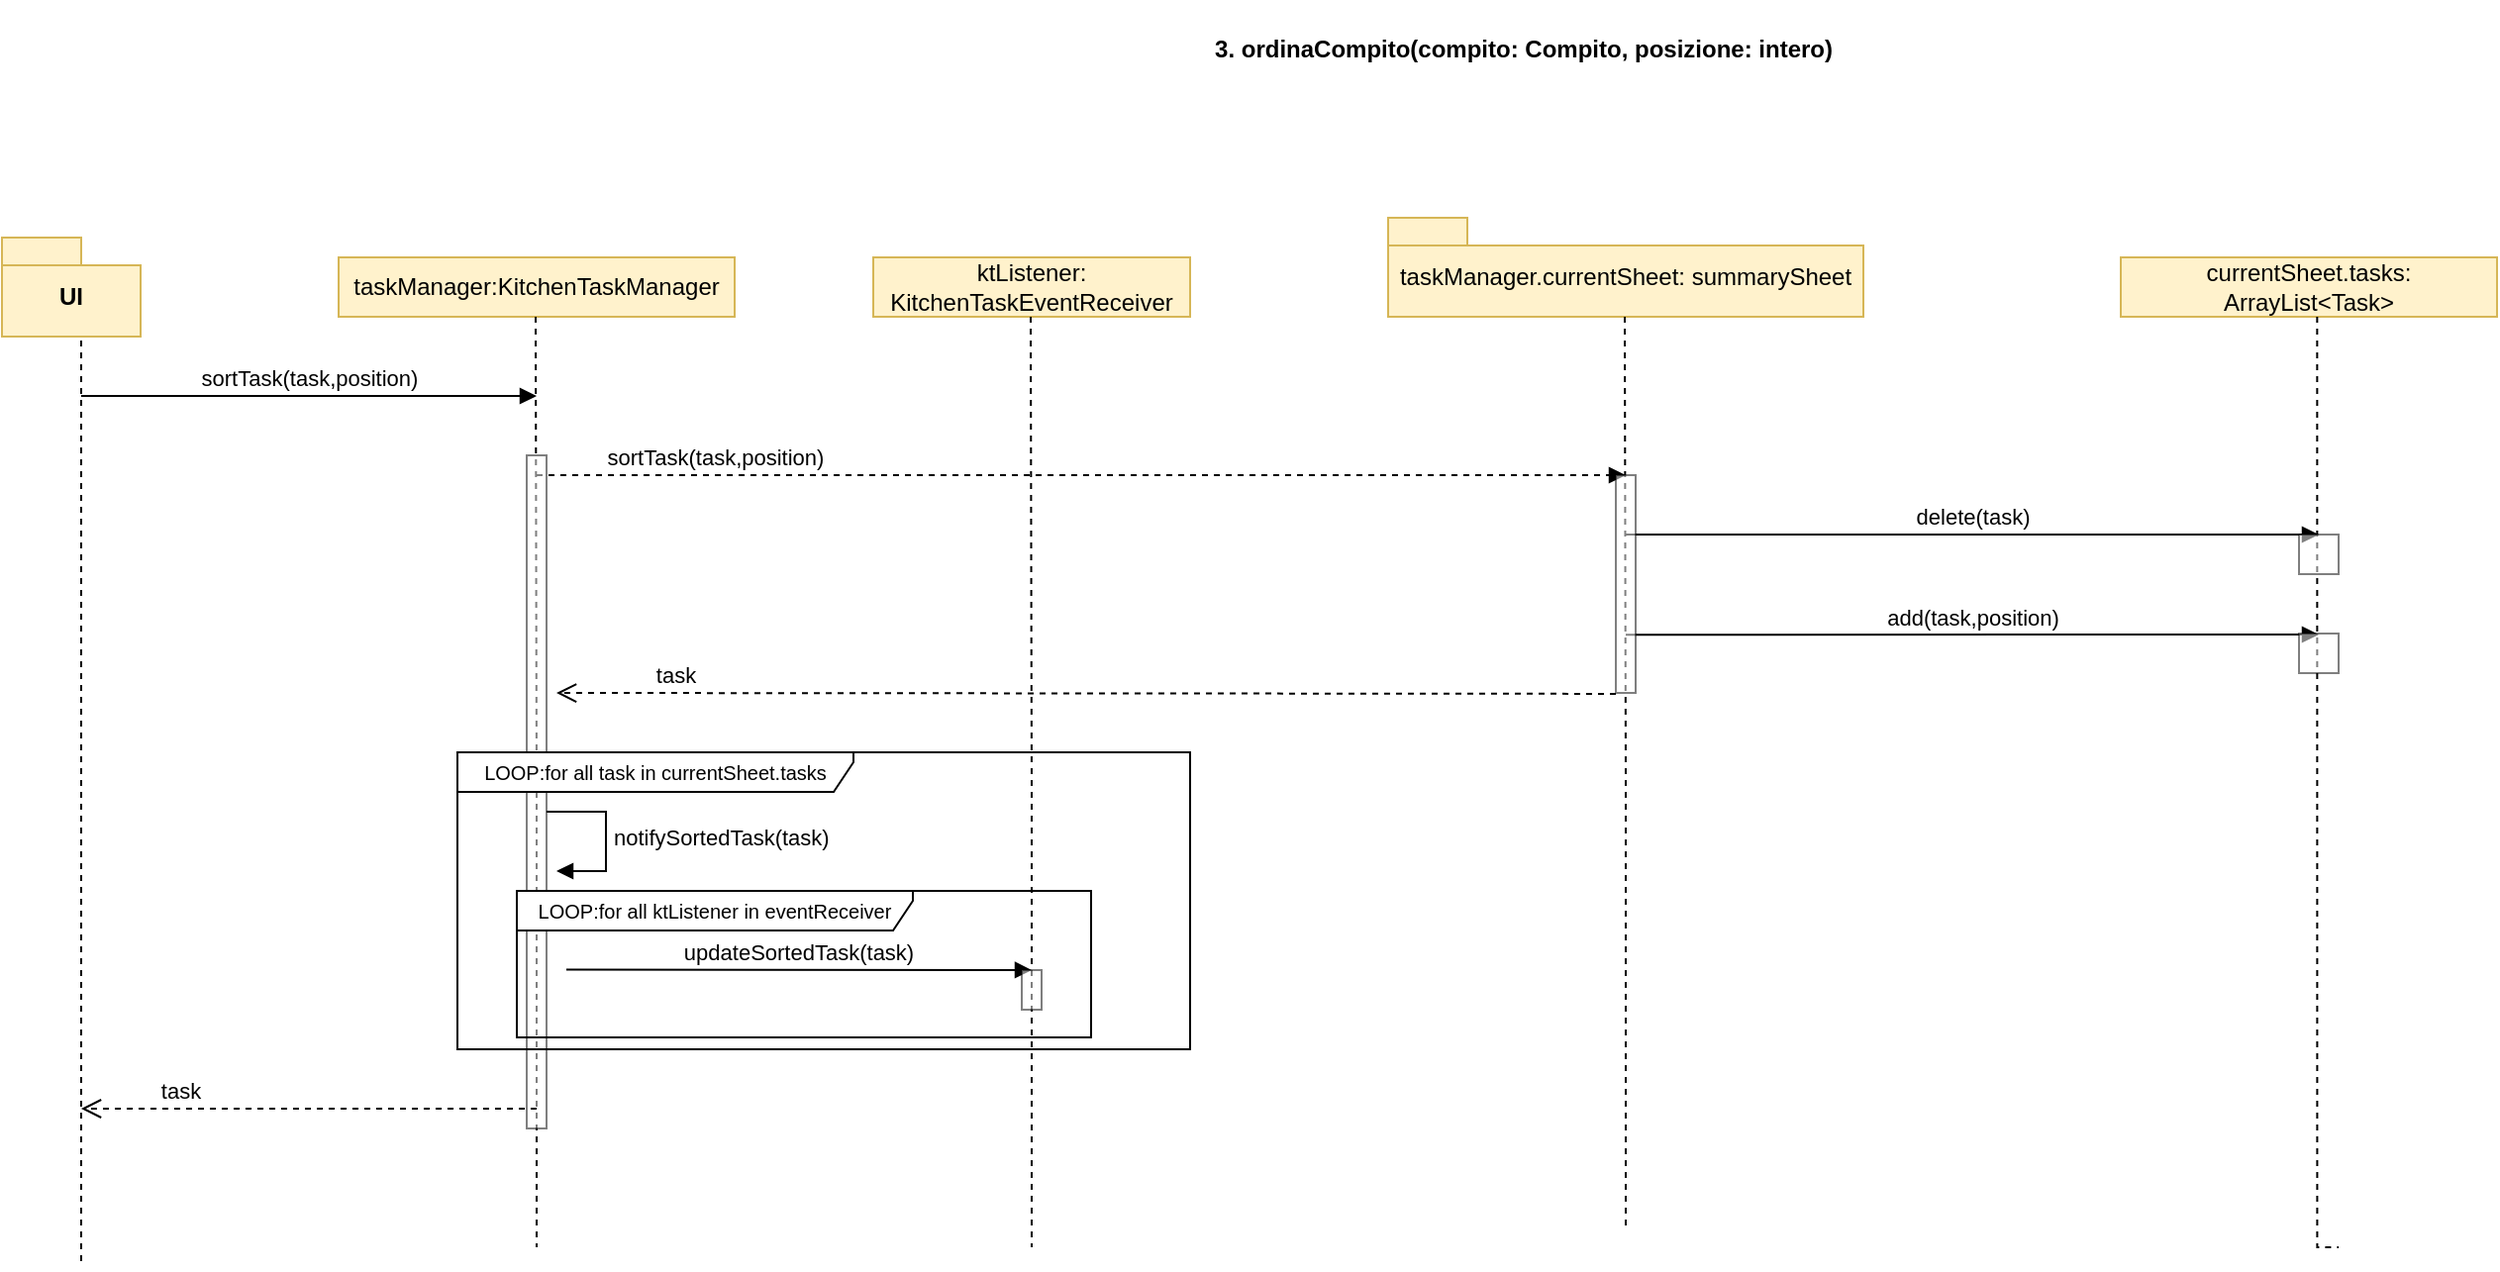 <mxfile version="21.2.8" type="device">
  <diagram name="Pagina-1" id="S3Q1Gy8qA0tS_LiOGpfk">
    <mxGraphModel dx="-378" dy="606" grid="1" gridSize="10" guides="1" tooltips="1" connect="1" arrows="1" fold="1" page="1" pageScale="1" pageWidth="827" pageHeight="1169" math="0" shadow="0">
      <root>
        <mxCell id="0" />
        <mxCell id="1" parent="0" />
        <mxCell id="2qtwXABzeK6dRbzKogii-1" style="edgeStyle=orthogonalEdgeStyle;rounded=0;orthogonalLoop=1;jettySize=auto;html=1;exitX=0.5;exitY=1;exitDx=0;exitDy=0;endArrow=none;endFill=0;dashed=1;exitPerimeter=0;" parent="1" edge="1">
          <mxGeometry relative="1" as="geometry">
            <mxPoint x="2080" y="810" as="targetPoint" />
            <mxPoint x="2080" y="336" as="sourcePoint" />
          </mxGeometry>
        </mxCell>
        <mxCell id="2qtwXABzeK6dRbzKogii-2" value="UI" style="shape=folder;fontStyle=1;spacingTop=10;tabWidth=40;tabHeight=14;tabPosition=left;html=1;whiteSpace=wrap;fillColor=#fff2cc;strokeColor=#d6b656;" parent="1" vertex="1">
          <mxGeometry x="2040" y="290" width="70" height="50" as="geometry" />
        </mxCell>
        <mxCell id="2qtwXABzeK6dRbzKogii-3" value="&lt;p style=&quot;text-indent: -18pt; font-size: 11px;&quot; class=&quot;MsoListParagraph&quot;&gt;&lt;br&gt;&lt;/p&gt;" style="text;html=1;align=center;verticalAlign=middle;resizable=0;points=[];autosize=1;strokeColor=none;fillColor=none;" parent="1" vertex="1">
          <mxGeometry x="2845" y="205" width="20" height="50" as="geometry" />
        </mxCell>
        <mxCell id="2qtwXABzeK6dRbzKogii-4" value="&lt;span style=&quot;font-weight: normal;&quot;&gt;taskManager.currentSheet: summarySheet&lt;/span&gt;" style="shape=folder;fontStyle=1;spacingTop=10;tabWidth=40;tabHeight=14;tabPosition=left;html=1;whiteSpace=wrap;fillColor=#fff2cc;strokeColor=#d6b656;" parent="1" vertex="1">
          <mxGeometry x="2740" y="280" width="240" height="50" as="geometry" />
        </mxCell>
        <mxCell id="2qtwXABzeK6dRbzKogii-5" value="taskManager:KitchenTaskManager" style="html=1;whiteSpace=wrap;fillColor=#fff2cc;strokeColor=#d6b656;" parent="1" vertex="1">
          <mxGeometry x="2210" y="300" width="200" height="30" as="geometry" />
        </mxCell>
        <mxCell id="2qtwXABzeK6dRbzKogii-6" value="ktListener: KitchenTaskEventReceiver" style="html=1;whiteSpace=wrap;fillColor=#fff2cc;strokeColor=#d6b656;" parent="1" vertex="1">
          <mxGeometry x="2480" y="300" width="160" height="30" as="geometry" />
        </mxCell>
        <mxCell id="2qtwXABzeK6dRbzKogii-7" style="edgeStyle=orthogonalEdgeStyle;rounded=0;orthogonalLoop=1;jettySize=auto;html=1;exitX=0.5;exitY=1;exitDx=0;exitDy=0;endArrow=none;endFill=0;dashed=1;exitPerimeter=0;" parent="1" edge="1">
          <mxGeometry relative="1" as="geometry">
            <mxPoint x="2310" y="800" as="targetPoint" />
            <mxPoint x="2309.5" y="330" as="sourcePoint" />
          </mxGeometry>
        </mxCell>
        <mxCell id="2qtwXABzeK6dRbzKogii-8" style="edgeStyle=orthogonalEdgeStyle;rounded=0;orthogonalLoop=1;jettySize=auto;html=1;exitX=0.5;exitY=1;exitDx=0;exitDy=0;endArrow=none;endFill=0;dashed=1;exitPerimeter=0;" parent="1" edge="1">
          <mxGeometry relative="1" as="geometry">
            <mxPoint x="2560" y="800" as="targetPoint" />
            <mxPoint x="2559.5" y="330" as="sourcePoint" />
          </mxGeometry>
        </mxCell>
        <mxCell id="2qtwXABzeK6dRbzKogii-9" style="edgeStyle=orthogonalEdgeStyle;rounded=0;orthogonalLoop=1;jettySize=auto;html=1;exitX=0.5;exitY=1;exitDx=0;exitDy=0;endArrow=none;endFill=0;dashed=1;exitPerimeter=0;" parent="1" edge="1">
          <mxGeometry relative="1" as="geometry">
            <mxPoint x="2860" y="790" as="targetPoint" />
            <mxPoint x="2859.5" y="330" as="sourcePoint" />
          </mxGeometry>
        </mxCell>
        <mxCell id="2qtwXABzeK6dRbzKogii-10" value="sortTask(task,position)" style="html=1;verticalAlign=bottom;endArrow=block;edgeStyle=elbowEdgeStyle;elbow=vertical;curved=0;rounded=0;" parent="1" edge="1">
          <mxGeometry width="80" relative="1" as="geometry">
            <mxPoint x="2080" y="370" as="sourcePoint" />
            <mxPoint x="2310" y="370" as="targetPoint" />
          </mxGeometry>
        </mxCell>
        <mxCell id="2qtwXABzeK6dRbzKogii-11" value="sortTask(task,position)" style="html=1;verticalAlign=bottom;endArrow=block;edgeStyle=elbowEdgeStyle;elbow=vertical;curved=0;rounded=0;dashed=1;" parent="1" edge="1">
          <mxGeometry x="-0.672" width="80" relative="1" as="geometry">
            <mxPoint x="2310" y="410.06" as="sourcePoint" />
            <mxPoint x="2860" y="410" as="targetPoint" />
            <mxPoint as="offset" />
          </mxGeometry>
        </mxCell>
        <mxCell id="2qtwXABzeK6dRbzKogii-23" value="" style="html=1;points=[];perimeter=orthogonalPerimeter;outlineConnect=0;targetShapes=umlLifeline;portConstraint=eastwest;newEdgeStyle={&quot;edgeStyle&quot;:&quot;elbowEdgeStyle&quot;,&quot;elbow&quot;:&quot;vertical&quot;,&quot;curved&quot;:0,&quot;rounded&quot;:0};shadow=0;imageAspect=1;fillOpacity=50;strokeOpacity=50;" parent="1" vertex="1">
          <mxGeometry x="2305" y="400" width="10" height="340" as="geometry" />
        </mxCell>
        <mxCell id="2qtwXABzeK6dRbzKogii-28" value="updateSortedTask(task)" style="html=1;verticalAlign=bottom;endArrow=block;edgeStyle=elbowEdgeStyle;elbow=vertical;curved=0;rounded=0;" parent="1" edge="1">
          <mxGeometry width="80" relative="1" as="geometry">
            <mxPoint x="2325" y="659.76" as="sourcePoint" />
            <mxPoint x="2560" y="660" as="targetPoint" />
          </mxGeometry>
        </mxCell>
        <mxCell id="2qtwXABzeK6dRbzKogii-29" value="&lt;font style=&quot;font-size: 10px;&quot;&gt;LOOP:for all ktListener in eventReceiver&lt;/font&gt;" style="shape=umlFrame;whiteSpace=wrap;html=1;pointerEvents=0;width=200;height=20;" parent="1" vertex="1">
          <mxGeometry x="2300" y="620" width="290" height="74" as="geometry" />
        </mxCell>
        <mxCell id="2qtwXABzeK6dRbzKogii-30" value="" style="html=1;points=[];perimeter=orthogonalPerimeter;outlineConnect=0;targetShapes=umlLifeline;portConstraint=eastwest;newEdgeStyle={&quot;edgeStyle&quot;:&quot;elbowEdgeStyle&quot;,&quot;elbow&quot;:&quot;vertical&quot;,&quot;curved&quot;:0,&quot;rounded&quot;:0};shadow=0;imageAspect=1;fillOpacity=50;strokeOpacity=50;" parent="1" vertex="1">
          <mxGeometry x="2555" y="660.0" width="10" height="20" as="geometry" />
        </mxCell>
        <mxCell id="2qtwXABzeK6dRbzKogii-47" value="currentSheet.tasks: ArrayList&amp;lt;Task&amp;gt;" style="html=1;whiteSpace=wrap;fillColor=#fff2cc;strokeColor=#d6b656;" parent="1" vertex="1">
          <mxGeometry x="3110" y="300" width="190" height="30" as="geometry" />
        </mxCell>
        <mxCell id="2qtwXABzeK6dRbzKogii-54" style="edgeStyle=orthogonalEdgeStyle;rounded=0;orthogonalLoop=1;jettySize=auto;html=1;endArrow=none;endFill=0;dashed=1;" parent="1" edge="1">
          <mxGeometry relative="1" as="geometry">
            <mxPoint x="3220" y="800" as="targetPoint" />
            <mxPoint x="3209.17" y="330" as="sourcePoint" />
            <Array as="points">
              <mxPoint x="3209" y="800" />
            </Array>
          </mxGeometry>
        </mxCell>
        <mxCell id="2qtwXABzeK6dRbzKogii-60" value="&lt;p style=&quot;text-indent: -18pt;&quot; class=&quot;MsoListParagraph&quot;&gt;&lt;b&gt;&lt;span style=&quot;line-height: 107%;&quot;&gt;3.&amp;nbsp;&lt;/span&gt;&lt;span style=&quot;line-height: 107%;&quot;&gt;ordinaCompito(compito: Compito, posizione: intero)&lt;/span&gt;&lt;/b&gt;&lt;/p&gt;" style="text;html=1;align=center;verticalAlign=middle;resizable=0;points=[];autosize=1;strokeColor=none;fillColor=none;" parent="1" vertex="1">
          <mxGeometry x="2665" y="170" width="310" height="50" as="geometry" />
        </mxCell>
        <mxCell id="2qtwXABzeK6dRbzKogii-63" value="delete(task)" style="html=1;verticalAlign=bottom;endArrow=block;edgeStyle=elbowEdgeStyle;elbow=vertical;curved=0;rounded=0;" parent="1" edge="1">
          <mxGeometry width="80" relative="1" as="geometry">
            <mxPoint x="2860" y="440" as="sourcePoint" />
            <mxPoint x="3210" y="440" as="targetPoint" />
          </mxGeometry>
        </mxCell>
        <mxCell id="2qtwXABzeK6dRbzKogii-64" value="add(task,position)" style="html=1;verticalAlign=bottom;endArrow=block;edgeStyle=elbowEdgeStyle;elbow=vertical;curved=0;rounded=0;" parent="1" edge="1">
          <mxGeometry width="80" relative="1" as="geometry">
            <mxPoint x="2860" y="490.58" as="sourcePoint" />
            <mxPoint x="3210" y="490" as="targetPoint" />
          </mxGeometry>
        </mxCell>
        <mxCell id="2qtwXABzeK6dRbzKogii-65" value="task" style="html=1;verticalAlign=bottom;endArrow=open;dashed=1;endSize=8;edgeStyle=elbowEdgeStyle;elbow=vertical;curved=0;rounded=0;" parent="1" edge="1">
          <mxGeometry x="0.776" relative="1" as="geometry">
            <mxPoint x="2855" y="520.46" as="sourcePoint" />
            <mxPoint x="2320" y="520" as="targetPoint" />
            <mxPoint as="offset" />
          </mxGeometry>
        </mxCell>
        <mxCell id="2qtwXABzeK6dRbzKogii-66" value="&lt;font style=&quot;font-size: 10px;&quot;&gt;LOOP:for all task in currentSheet.tasks&lt;/font&gt;" style="shape=umlFrame;whiteSpace=wrap;html=1;pointerEvents=0;width=200;height=20;" parent="1" vertex="1">
          <mxGeometry x="2270" y="550" width="370" height="150" as="geometry" />
        </mxCell>
        <mxCell id="2qtwXABzeK6dRbzKogii-68" value="notifySortedTask(task)" style="html=1;align=left;spacingLeft=2;endArrow=block;rounded=0;edgeStyle=orthogonalEdgeStyle;curved=0;rounded=0;" parent="1" edge="1">
          <mxGeometry relative="1" as="geometry">
            <mxPoint x="2315" y="580" as="sourcePoint" />
            <Array as="points">
              <mxPoint x="2345" y="610" />
            </Array>
            <mxPoint x="2320" y="610" as="targetPoint" />
          </mxGeometry>
        </mxCell>
        <mxCell id="2qtwXABzeK6dRbzKogii-69" value="task" style="html=1;verticalAlign=bottom;endArrow=open;dashed=1;endSize=8;edgeStyle=elbowEdgeStyle;elbow=vertical;curved=0;rounded=0;" parent="1" edge="1">
          <mxGeometry x="0.565" relative="1" as="geometry">
            <mxPoint x="2310" y="730" as="sourcePoint" />
            <mxPoint x="2080" y="730" as="targetPoint" />
            <mxPoint as="offset" />
          </mxGeometry>
        </mxCell>
        <mxCell id="2qtwXABzeK6dRbzKogii-70" value="" style="html=1;points=[];perimeter=orthogonalPerimeter;outlineConnect=0;targetShapes=umlLifeline;portConstraint=eastwest;newEdgeStyle={&quot;edgeStyle&quot;:&quot;elbowEdgeStyle&quot;,&quot;elbow&quot;:&quot;vertical&quot;,&quot;curved&quot;:0,&quot;rounded&quot;:0};shadow=0;imageAspect=1;fillOpacity=50;strokeOpacity=50;" parent="1" vertex="1">
          <mxGeometry x="3200" y="440" width="20" height="20" as="geometry" />
        </mxCell>
        <mxCell id="2qtwXABzeK6dRbzKogii-71" value="" style="html=1;points=[];perimeter=orthogonalPerimeter;outlineConnect=0;targetShapes=umlLifeline;portConstraint=eastwest;newEdgeStyle={&quot;edgeStyle&quot;:&quot;elbowEdgeStyle&quot;,&quot;elbow&quot;:&quot;vertical&quot;,&quot;curved&quot;:0,&quot;rounded&quot;:0};shadow=0;imageAspect=1;fillOpacity=50;strokeOpacity=50;" parent="1" vertex="1">
          <mxGeometry x="3200" y="490" width="20" height="20" as="geometry" />
        </mxCell>
        <mxCell id="2qtwXABzeK6dRbzKogii-72" value="" style="html=1;points=[];perimeter=orthogonalPerimeter;outlineConnect=0;targetShapes=umlLifeline;portConstraint=eastwest;newEdgeStyle={&quot;edgeStyle&quot;:&quot;elbowEdgeStyle&quot;,&quot;elbow&quot;:&quot;vertical&quot;,&quot;curved&quot;:0,&quot;rounded&quot;:0};shadow=0;imageAspect=1;fillOpacity=50;strokeOpacity=50;" parent="1" vertex="1">
          <mxGeometry x="2855" y="410.0" width="10" height="110" as="geometry" />
        </mxCell>
      </root>
    </mxGraphModel>
  </diagram>
</mxfile>
